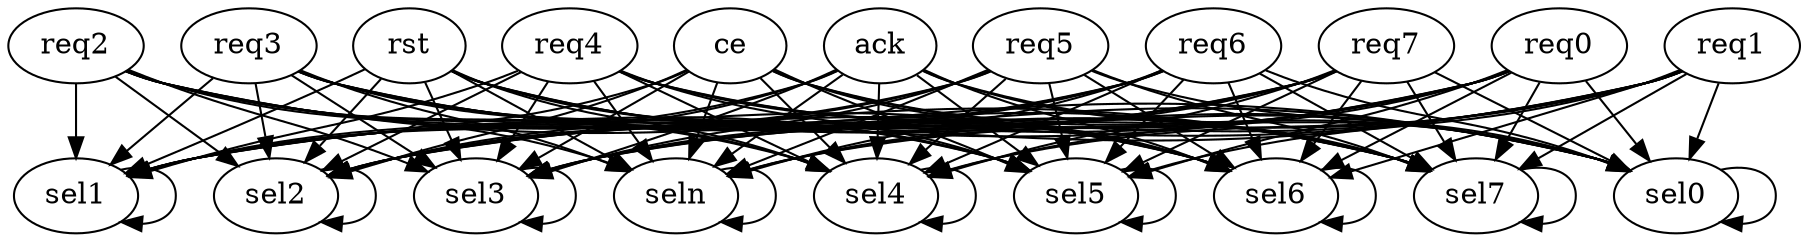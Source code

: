 digraph "" {
	seln -> seln	 [weight=1.0];
	ack -> seln	 [weight=9.0];
	ack -> sel4	 [weight=9.0];
	ack -> sel5	 [weight=9.0];
	ack -> sel6	 [weight=9.0];
	ack -> sel7	 [weight=9.0];
	ack -> sel0	 [weight=9.0];
	ack -> sel1	 [weight=9.0];
	ack -> sel2	 [weight=9.0];
	ack -> sel3	 [weight=9.0];
	req5 -> seln	 [weight=4.0];
	req5 -> sel4	 [weight=4.0];
	req5 -> sel5	 [weight=4.0];
	req5 -> sel6	 [weight=4.0];
	req5 -> sel7	 [weight=4.0];
	req5 -> sel0	 [weight=4.0];
	req5 -> sel1	 [weight=4.0];
	req5 -> sel2	 [weight=4.0];
	req5 -> sel3	 [weight=4.0];
	req6 -> seln	 [weight=3.0];
	req6 -> sel4	 [weight=3.0];
	req6 -> sel5	 [weight=3.0];
	req6 -> sel6	 [weight=3.0];
	req6 -> sel7	 [weight=3.0];
	req6 -> sel0	 [weight=3.0];
	req6 -> sel1	 [weight=3.0];
	req6 -> sel2	 [weight=3.0];
	req6 -> sel3	 [weight=3.0];
	req7 -> seln	 [weight=2.0];
	req7 -> sel4	 [weight=2.0];
	req7 -> sel5	 [weight=2.0];
	req7 -> sel6	 [weight=2.0];
	req7 -> sel7	 [weight=2.0];
	req7 -> sel0	 [weight=2.0];
	req7 -> sel1	 [weight=2.0];
	req7 -> sel2	 [weight=2.0];
	req7 -> sel3	 [weight=2.0];
	req0 -> seln	 [weight=9.0];
	req0 -> sel4	 [weight=9.0];
	req0 -> sel5	 [weight=9.0];
	req0 -> sel6	 [weight=9.0];
	req0 -> sel7	 [weight=9.0];
	req0 -> sel0	 [weight=9.0];
	req0 -> sel1	 [weight=9.0];
	req0 -> sel2	 [weight=9.0];
	req0 -> sel3	 [weight=9.0];
	req1 -> seln	 [weight=8.0];
	req1 -> sel4	 [weight=8.0];
	req1 -> sel5	 [weight=8.0];
	req1 -> sel6	 [weight=8.0];
	req1 -> sel7	 [weight=8.0];
	req1 -> sel0	 [weight=8.0];
	req1 -> sel1	 [weight=8.0];
	req1 -> sel2	 [weight=8.0];
	req1 -> sel3	 [weight=8.0];
	req2 -> seln	 [weight=7.0];
	req2 -> sel4	 [weight=7.0];
	req2 -> sel5	 [weight=7.0];
	req2 -> sel6	 [weight=7.0];
	req2 -> sel7	 [weight=7.0];
	req2 -> sel0	 [weight=7.0];
	req2 -> sel1	 [weight=7.0];
	req2 -> sel2	 [weight=7.0];
	req2 -> sel3	 [weight=7.0];
	req3 -> seln	 [weight=6.0];
	req3 -> sel4	 [weight=6.0];
	req3 -> sel5	 [weight=6.0];
	req3 -> sel6	 [weight=6.0];
	req3 -> sel7	 [weight=6.0];
	req3 -> sel0	 [weight=6.0];
	req3 -> sel1	 [weight=6.0];
	req3 -> sel2	 [weight=6.0];
	req3 -> sel3	 [weight=6.0];
	rst -> seln	 [weight=10.0];
	rst -> sel4	 [weight=10.0];
	rst -> sel5	 [weight=10.0];
	rst -> sel6	 [weight=10.0];
	rst -> sel7	 [weight=10.0];
	rst -> sel0	 [weight=10.0];
	rst -> sel1	 [weight=10.0];
	rst -> sel2	 [weight=10.0];
	rst -> sel3	 [weight=10.0];
	req4 -> seln	 [weight=5.0];
	req4 -> sel4	 [weight=5.0];
	req4 -> sel5	 [weight=5.0];
	req4 -> sel6	 [weight=5.0];
	req4 -> sel7	 [weight=5.0];
	req4 -> sel0	 [weight=5.0];
	req4 -> sel1	 [weight=5.0];
	req4 -> sel2	 [weight=5.0];
	req4 -> sel3	 [weight=5.0];
	ce -> seln	 [weight=9.0];
	ce -> sel4	 [weight=9.0];
	ce -> sel5	 [weight=9.0];
	ce -> sel6	 [weight=9.0];
	ce -> sel7	 [weight=9.0];
	ce -> sel0	 [weight=9.0];
	ce -> sel1	 [weight=9.0];
	ce -> sel2	 [weight=9.0];
	ce -> sel3	 [weight=9.0];
	sel4 -> sel4	 [weight=1.0];
	sel5 -> sel5	 [weight=1.0];
	sel6 -> sel6	 [weight=1.0];
	sel7 -> sel7	 [weight=1.0];
	sel0 -> sel0	 [weight=1.0];
	sel1 -> sel1	 [weight=1.0];
	sel2 -> sel2	 [weight=1.0];
	sel3 -> sel3	 [weight=1.0];
}
